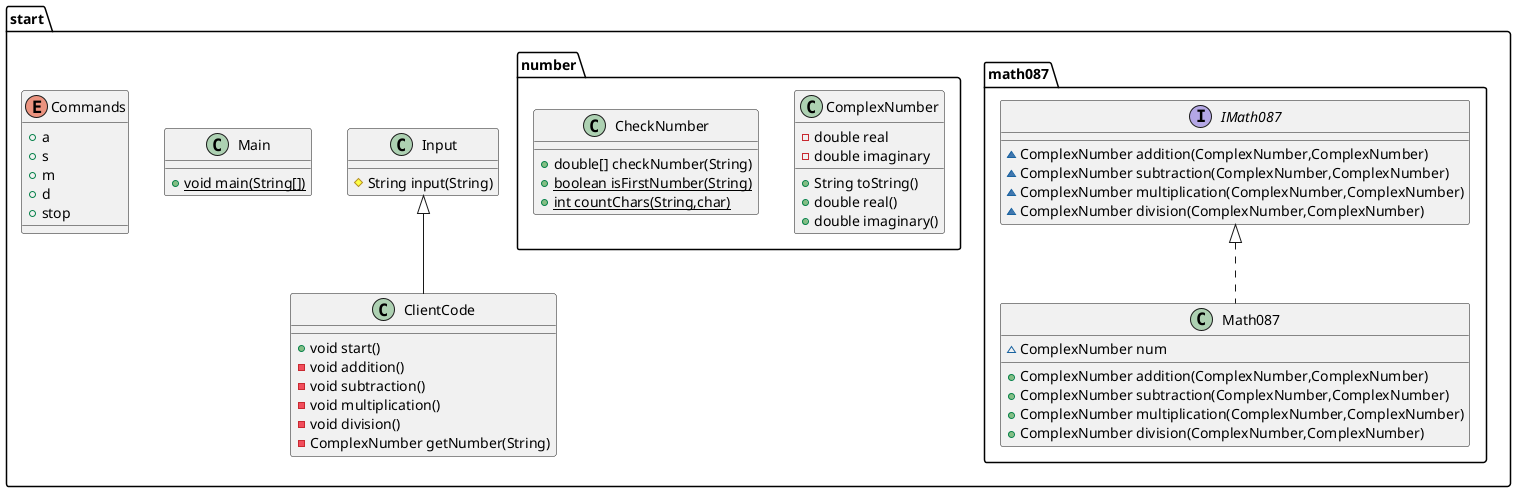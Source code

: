 @startuml
class start.ClientCode {
+ void start()
- void addition()
- void subtraction()
- void multiplication()
- void division()
- ComplexNumber getNumber(String)
}
class start.Input {
# String input(String)
}
class start.Main {
+ {static} void main(String[])
}
class start.math087.Math087 {
~ ComplexNumber num
+ ComplexNumber addition(ComplexNumber,ComplexNumber)
+ ComplexNumber subtraction(ComplexNumber,ComplexNumber)
+ ComplexNumber multiplication(ComplexNumber,ComplexNumber)
+ ComplexNumber division(ComplexNumber,ComplexNumber)
}
class start.number.ComplexNumber {
- double real
- double imaginary
+ String toString()
+ double real()
+ double imaginary()
}
class start.number.CheckNumber {
+ double[] checkNumber(String)
+ {static} boolean isFirstNumber(String)
+ {static} int countChars(String,char)
}
interface start.math087.IMath087 {
~ ComplexNumber addition(ComplexNumber,ComplexNumber)
~ ComplexNumber subtraction(ComplexNumber,ComplexNumber)
~ ComplexNumber multiplication(ComplexNumber,ComplexNumber)
~ ComplexNumber division(ComplexNumber,ComplexNumber)
}
enum start.Commands {
+  a
+  s
+  m
+  d
+  stop
}


start.Input <|-- start.ClientCode
start.math087.IMath087 <|.. start.math087.Math087
@enduml
